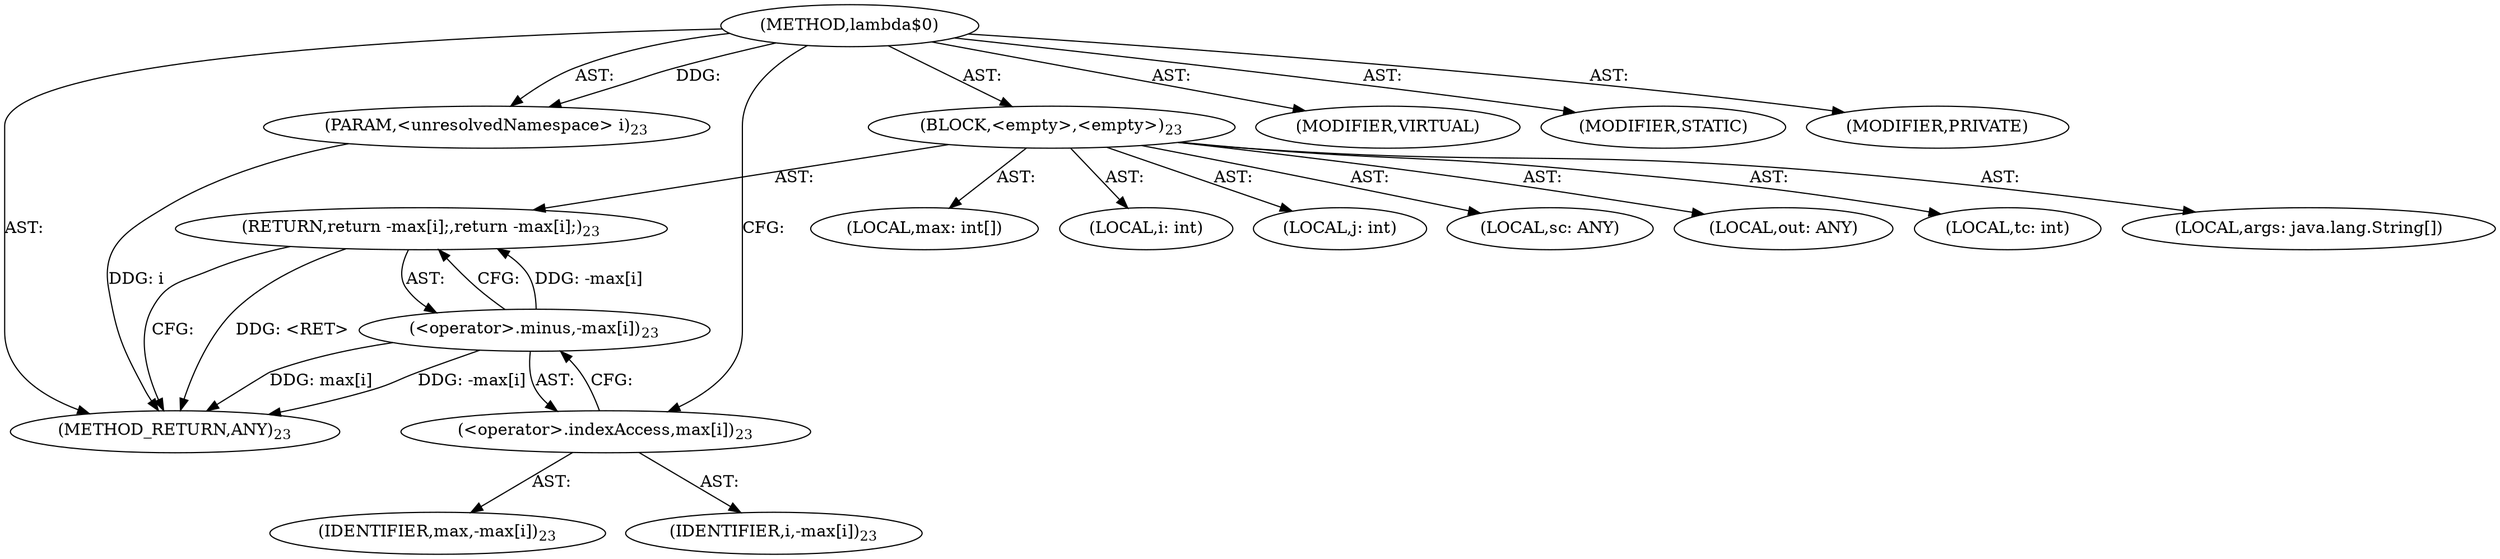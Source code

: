 digraph "lambda$0" {  
"183" [label = <(METHOD,lambda$0)> ]
"184" [label = <(PARAM,&lt;unresolvedNamespace&gt; i)<SUB>23</SUB>> ]
"185" [label = <(BLOCK,&lt;empty&gt;,&lt;empty&gt;)<SUB>23</SUB>> ]
"186" [label = <(LOCAL,max: int[])> ]
"187" [label = <(LOCAL,i: int)> ]
"188" [label = <(LOCAL,j: int)> ]
"189" [label = <(LOCAL,sc: ANY)> ]
"190" [label = <(LOCAL,out: ANY)> ]
"191" [label = <(LOCAL,tc: int)> ]
"192" [label = <(LOCAL,args: java.lang.String[])> ]
"193" [label = <(RETURN,return -max[i];,return -max[i];)<SUB>23</SUB>> ]
"194" [label = <(&lt;operator&gt;.minus,-max[i])<SUB>23</SUB>> ]
"195" [label = <(&lt;operator&gt;.indexAccess,max[i])<SUB>23</SUB>> ]
"196" [label = <(IDENTIFIER,max,-max[i])<SUB>23</SUB>> ]
"197" [label = <(IDENTIFIER,i,-max[i])<SUB>23</SUB>> ]
"198" [label = <(METHOD_RETURN,ANY)<SUB>23</SUB>> ]
"199" [label = <(MODIFIER,VIRTUAL)> ]
"200" [label = <(MODIFIER,STATIC)> ]
"201" [label = <(MODIFIER,PRIVATE)> ]
  "183" -> "184"  [ label = "AST: "] 
  "183" -> "185"  [ label = "AST: "] 
  "183" -> "198"  [ label = "AST: "] 
  "183" -> "199"  [ label = "AST: "] 
  "183" -> "200"  [ label = "AST: "] 
  "183" -> "201"  [ label = "AST: "] 
  "185" -> "186"  [ label = "AST: "] 
  "185" -> "187"  [ label = "AST: "] 
  "185" -> "188"  [ label = "AST: "] 
  "185" -> "189"  [ label = "AST: "] 
  "185" -> "190"  [ label = "AST: "] 
  "185" -> "191"  [ label = "AST: "] 
  "185" -> "192"  [ label = "AST: "] 
  "185" -> "193"  [ label = "AST: "] 
  "193" -> "194"  [ label = "AST: "] 
  "194" -> "195"  [ label = "AST: "] 
  "195" -> "196"  [ label = "AST: "] 
  "195" -> "197"  [ label = "AST: "] 
  "193" -> "198"  [ label = "CFG: "] 
  "194" -> "193"  [ label = "CFG: "] 
  "195" -> "194"  [ label = "CFG: "] 
  "183" -> "195"  [ label = "CFG: "] 
  "193" -> "198"  [ label = "DDG: &lt;RET&gt;"] 
  "184" -> "198"  [ label = "DDG: i"] 
  "194" -> "198"  [ label = "DDG: max[i]"] 
  "194" -> "198"  [ label = "DDG: -max[i]"] 
  "183" -> "184"  [ label = "DDG: "] 
  "194" -> "193"  [ label = "DDG: -max[i]"] 
}
